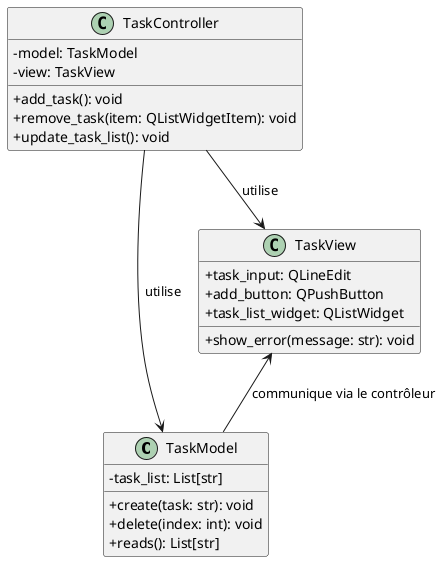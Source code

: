 @startuml
skinparam classAttributeIconSize 0

' Définition des classes
class TaskModel {
  - task_list: List[str]
  + create(task: str): void
  + delete(index: int): void
  + reads(): List[str]
}

class TaskView {
  + task_input: QLineEdit
  + add_button: QPushButton
  + task_list_widget: QListWidget
  + show_error(message: str): void
}

class TaskController {
  - model: TaskModel
  - view: TaskView
  + add_task(): void
  + remove_task(item: QListWidgetItem): void
  + update_task_list(): void
}

' Relations entre les classes
TaskController --> TaskModel : utilise
TaskController --> TaskView : utilise
TaskView <-- TaskModel : communique via le contrôleur
@enduml
